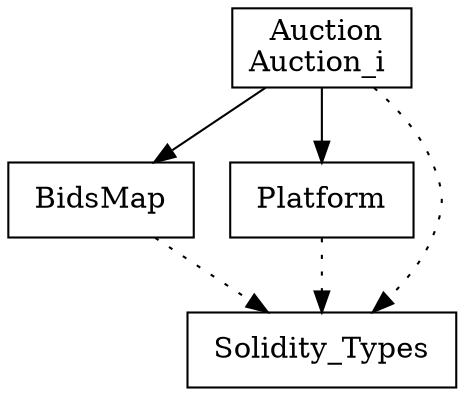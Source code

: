 digraph {
Auction_i [ label=" Auction\nAuction_i " shape= box ]
BidsMap [ label=" BidsMap " shape= box ]
Platform [ label=" Platform " shape= box ]
Solidity_Types [ label=" Solidity_Types " shape= box ]

"Auction_i" -> "Solidity_Types" [style= dotted ]
"Auction_i" -> "BidsMap" []
"Auction_i" -> "Platform" []
"BidsMap" -> "Solidity_Types" [style= dotted ]
"Platform" -> "Solidity_Types" [style= dotted ]
}

